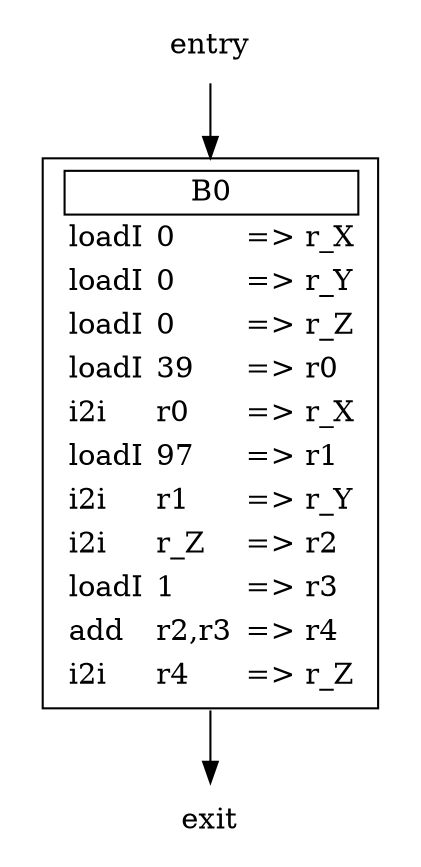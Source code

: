 digraph parseTree {
node [shape = none]; edge [tailport = s]; entry subgraph cluster { color="/x11/white"
B0 [label=<<table border="0">
<tr><td border="1" colspan="3">B0</td></tr>
<tr><td align="left">loadI</td><td align="left">0</td><td align="left">=&gt; r_X</td></tr>
<tr><td align="left">loadI</td><td align="left">0</td><td align="left">=&gt; r_Y</td></tr>
<tr><td align="left">loadI</td><td align="left">0</td><td align="left">=&gt; r_Z</td></tr>
<tr><td align="left">loadI</td><td align="left">39</td><td align="left">=&gt; r0</td></tr>
<tr><td align="left">i2i</td><td align="left">r0</td><td align="left">=&gt; r_X</td></tr>
<tr><td align="left">loadI</td><td align="left">97</td><td align="left">=&gt; r1</td></tr>
<tr><td align="left">i2i</td><td align="left">r1</td><td align="left">=&gt; r_Y</td></tr>
<tr><td align="left">i2i</td><td align="left">r_Z</td><td align="left">=&gt; r2</td></tr>
<tr><td align="left">loadI</td><td align="left">1</td><td align="left">=&gt; r3</td></tr>
<tr><td align="left">add</td><td align="left">r2,r3</td><td align="left">=&gt; r4</td></tr>
<tr><td align="left">i2i</td><td align="left">r4</td><td align="left">=&gt; r_Z</td></tr>
</table>>,fillcolor="/x11/white",shape=box]
} entry -> B0 B0 -> exit }
